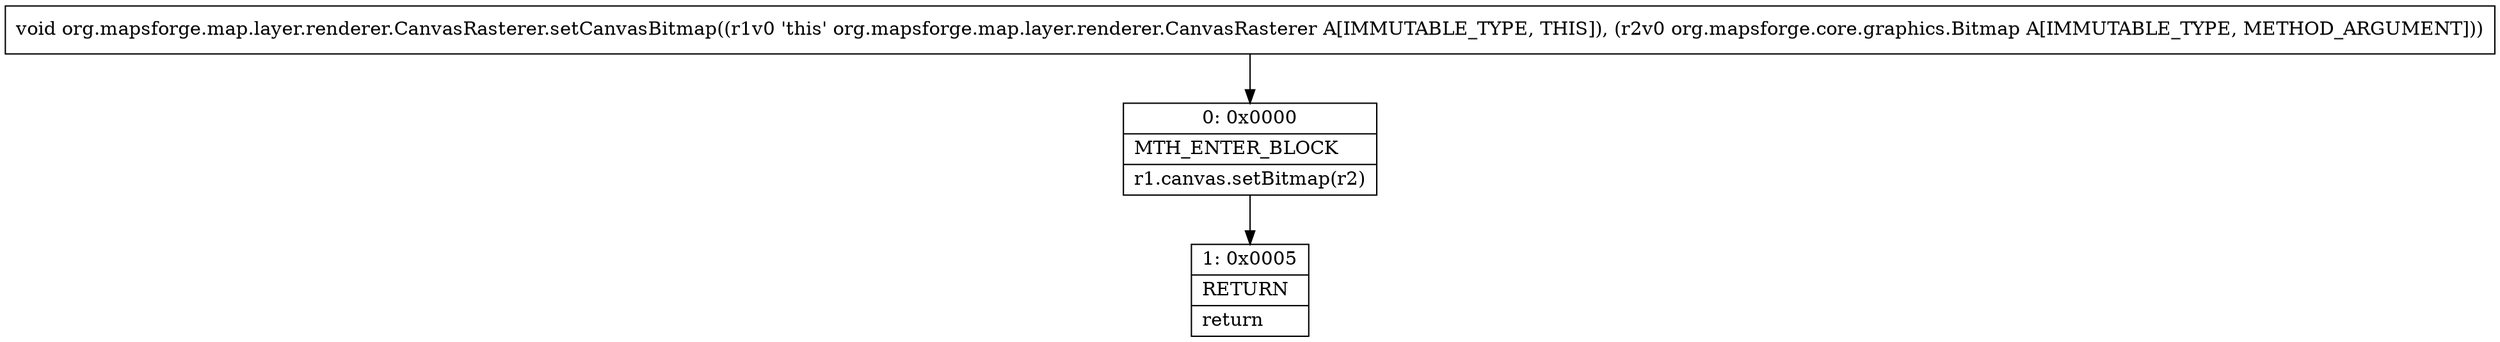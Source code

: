 digraph "CFG fororg.mapsforge.map.layer.renderer.CanvasRasterer.setCanvasBitmap(Lorg\/mapsforge\/core\/graphics\/Bitmap;)V" {
Node_0 [shape=record,label="{0\:\ 0x0000|MTH_ENTER_BLOCK\l|r1.canvas.setBitmap(r2)\l}"];
Node_1 [shape=record,label="{1\:\ 0x0005|RETURN\l|return\l}"];
MethodNode[shape=record,label="{void org.mapsforge.map.layer.renderer.CanvasRasterer.setCanvasBitmap((r1v0 'this' org.mapsforge.map.layer.renderer.CanvasRasterer A[IMMUTABLE_TYPE, THIS]), (r2v0 org.mapsforge.core.graphics.Bitmap A[IMMUTABLE_TYPE, METHOD_ARGUMENT])) }"];
MethodNode -> Node_0;
Node_0 -> Node_1;
}

